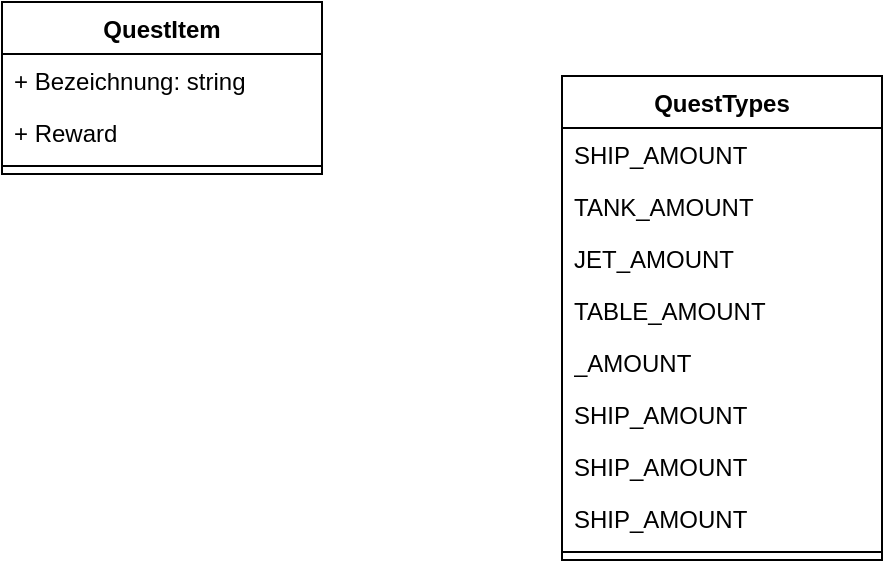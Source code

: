<mxfile version="24.2.5" type="device">
  <diagram name="Seite-1" id="WO_sJjkQcBD74SG86E7g">
    <mxGraphModel dx="1386" dy="759" grid="1" gridSize="10" guides="1" tooltips="1" connect="1" arrows="1" fold="1" page="1" pageScale="1" pageWidth="827" pageHeight="1169" math="0" shadow="0">
      <root>
        <mxCell id="0" />
        <mxCell id="1" parent="0" />
        <mxCell id="W62AiOXd3Jv-aEGF5fXE-1" value="QuestItem" style="swimlane;fontStyle=1;align=center;verticalAlign=top;childLayout=stackLayout;horizontal=1;startSize=26;horizontalStack=0;resizeParent=1;resizeParentMax=0;resizeLast=0;collapsible=1;marginBottom=0;whiteSpace=wrap;html=1;" vertex="1" parent="1">
          <mxGeometry x="250" y="170" width="160" height="86" as="geometry" />
        </mxCell>
        <mxCell id="W62AiOXd3Jv-aEGF5fXE-2" value="+ Bezeichnung: string" style="text;strokeColor=none;fillColor=none;align=left;verticalAlign=top;spacingLeft=4;spacingRight=4;overflow=hidden;rotatable=0;points=[[0,0.5],[1,0.5]];portConstraint=eastwest;whiteSpace=wrap;html=1;" vertex="1" parent="W62AiOXd3Jv-aEGF5fXE-1">
          <mxGeometry y="26" width="160" height="26" as="geometry" />
        </mxCell>
        <mxCell id="W62AiOXd3Jv-aEGF5fXE-5" value="+ Reward" style="text;strokeColor=none;fillColor=none;align=left;verticalAlign=top;spacingLeft=4;spacingRight=4;overflow=hidden;rotatable=0;points=[[0,0.5],[1,0.5]];portConstraint=eastwest;whiteSpace=wrap;html=1;" vertex="1" parent="W62AiOXd3Jv-aEGF5fXE-1">
          <mxGeometry y="52" width="160" height="26" as="geometry" />
        </mxCell>
        <mxCell id="W62AiOXd3Jv-aEGF5fXE-3" value="" style="line;strokeWidth=1;fillColor=none;align=left;verticalAlign=middle;spacingTop=-1;spacingLeft=3;spacingRight=3;rotatable=0;labelPosition=right;points=[];portConstraint=eastwest;strokeColor=inherit;" vertex="1" parent="W62AiOXd3Jv-aEGF5fXE-1">
          <mxGeometry y="78" width="160" height="8" as="geometry" />
        </mxCell>
        <mxCell id="W62AiOXd3Jv-aEGF5fXE-6" value="QuestTypes" style="swimlane;fontStyle=1;align=center;verticalAlign=top;childLayout=stackLayout;horizontal=1;startSize=26;horizontalStack=0;resizeParent=1;resizeParentMax=0;resizeLast=0;collapsible=1;marginBottom=0;whiteSpace=wrap;html=1;" vertex="1" parent="1">
          <mxGeometry x="530" y="207" width="160" height="242" as="geometry" />
        </mxCell>
        <mxCell id="W62AiOXd3Jv-aEGF5fXE-7" value="SHIP_AMOUNT&lt;div&gt;&lt;br&gt;&lt;/div&gt;" style="text;strokeColor=none;fillColor=none;align=left;verticalAlign=top;spacingLeft=4;spacingRight=4;overflow=hidden;rotatable=0;points=[[0,0.5],[1,0.5]];portConstraint=eastwest;whiteSpace=wrap;html=1;" vertex="1" parent="W62AiOXd3Jv-aEGF5fXE-6">
          <mxGeometry y="26" width="160" height="26" as="geometry" />
        </mxCell>
        <mxCell id="W62AiOXd3Jv-aEGF5fXE-12" value="TANK_AMOUNT&lt;div&gt;&lt;br&gt;&lt;/div&gt;" style="text;strokeColor=none;fillColor=none;align=left;verticalAlign=top;spacingLeft=4;spacingRight=4;overflow=hidden;rotatable=0;points=[[0,0.5],[1,0.5]];portConstraint=eastwest;whiteSpace=wrap;html=1;" vertex="1" parent="W62AiOXd3Jv-aEGF5fXE-6">
          <mxGeometry y="52" width="160" height="26" as="geometry" />
        </mxCell>
        <mxCell id="W62AiOXd3Jv-aEGF5fXE-15" value="JET_AMOUNT" style="text;strokeColor=none;fillColor=none;align=left;verticalAlign=top;spacingLeft=4;spacingRight=4;overflow=hidden;rotatable=0;points=[[0,0.5],[1,0.5]];portConstraint=eastwest;whiteSpace=wrap;html=1;" vertex="1" parent="W62AiOXd3Jv-aEGF5fXE-6">
          <mxGeometry y="78" width="160" height="26" as="geometry" />
        </mxCell>
        <mxCell id="W62AiOXd3Jv-aEGF5fXE-16" value="TABLE_AMOUNT" style="text;strokeColor=none;fillColor=none;align=left;verticalAlign=top;spacingLeft=4;spacingRight=4;overflow=hidden;rotatable=0;points=[[0,0.5],[1,0.5]];portConstraint=eastwest;whiteSpace=wrap;html=1;" vertex="1" parent="W62AiOXd3Jv-aEGF5fXE-6">
          <mxGeometry y="104" width="160" height="26" as="geometry" />
        </mxCell>
        <mxCell id="W62AiOXd3Jv-aEGF5fXE-14" value="_AMOUNT" style="text;strokeColor=none;fillColor=none;align=left;verticalAlign=top;spacingLeft=4;spacingRight=4;overflow=hidden;rotatable=0;points=[[0,0.5],[1,0.5]];portConstraint=eastwest;whiteSpace=wrap;html=1;" vertex="1" parent="W62AiOXd3Jv-aEGF5fXE-6">
          <mxGeometry y="130" width="160" height="26" as="geometry" />
        </mxCell>
        <mxCell id="W62AiOXd3Jv-aEGF5fXE-13" value="SHIP_AMOUNT&lt;div&gt;&lt;br&gt;&lt;/div&gt;" style="text;strokeColor=none;fillColor=none;align=left;verticalAlign=top;spacingLeft=4;spacingRight=4;overflow=hidden;rotatable=0;points=[[0,0.5],[1,0.5]];portConstraint=eastwest;whiteSpace=wrap;html=1;" vertex="1" parent="W62AiOXd3Jv-aEGF5fXE-6">
          <mxGeometry y="156" width="160" height="26" as="geometry" />
        </mxCell>
        <mxCell id="W62AiOXd3Jv-aEGF5fXE-11" value="SHIP_AMOUNT&lt;div&gt;&lt;br&gt;&lt;/div&gt;" style="text;strokeColor=none;fillColor=none;align=left;verticalAlign=top;spacingLeft=4;spacingRight=4;overflow=hidden;rotatable=0;points=[[0,0.5],[1,0.5]];portConstraint=eastwest;whiteSpace=wrap;html=1;" vertex="1" parent="W62AiOXd3Jv-aEGF5fXE-6">
          <mxGeometry y="182" width="160" height="26" as="geometry" />
        </mxCell>
        <mxCell id="W62AiOXd3Jv-aEGF5fXE-10" value="SHIP_AMOUNT&lt;div&gt;&lt;br&gt;&lt;/div&gt;" style="text;strokeColor=none;fillColor=none;align=left;verticalAlign=top;spacingLeft=4;spacingRight=4;overflow=hidden;rotatable=0;points=[[0,0.5],[1,0.5]];portConstraint=eastwest;whiteSpace=wrap;html=1;" vertex="1" parent="W62AiOXd3Jv-aEGF5fXE-6">
          <mxGeometry y="208" width="160" height="26" as="geometry" />
        </mxCell>
        <mxCell id="W62AiOXd3Jv-aEGF5fXE-8" value="" style="line;strokeWidth=1;fillColor=none;align=left;verticalAlign=middle;spacingTop=-1;spacingLeft=3;spacingRight=3;rotatable=0;labelPosition=right;points=[];portConstraint=eastwest;strokeColor=inherit;" vertex="1" parent="W62AiOXd3Jv-aEGF5fXE-6">
          <mxGeometry y="234" width="160" height="8" as="geometry" />
        </mxCell>
      </root>
    </mxGraphModel>
  </diagram>
</mxfile>
